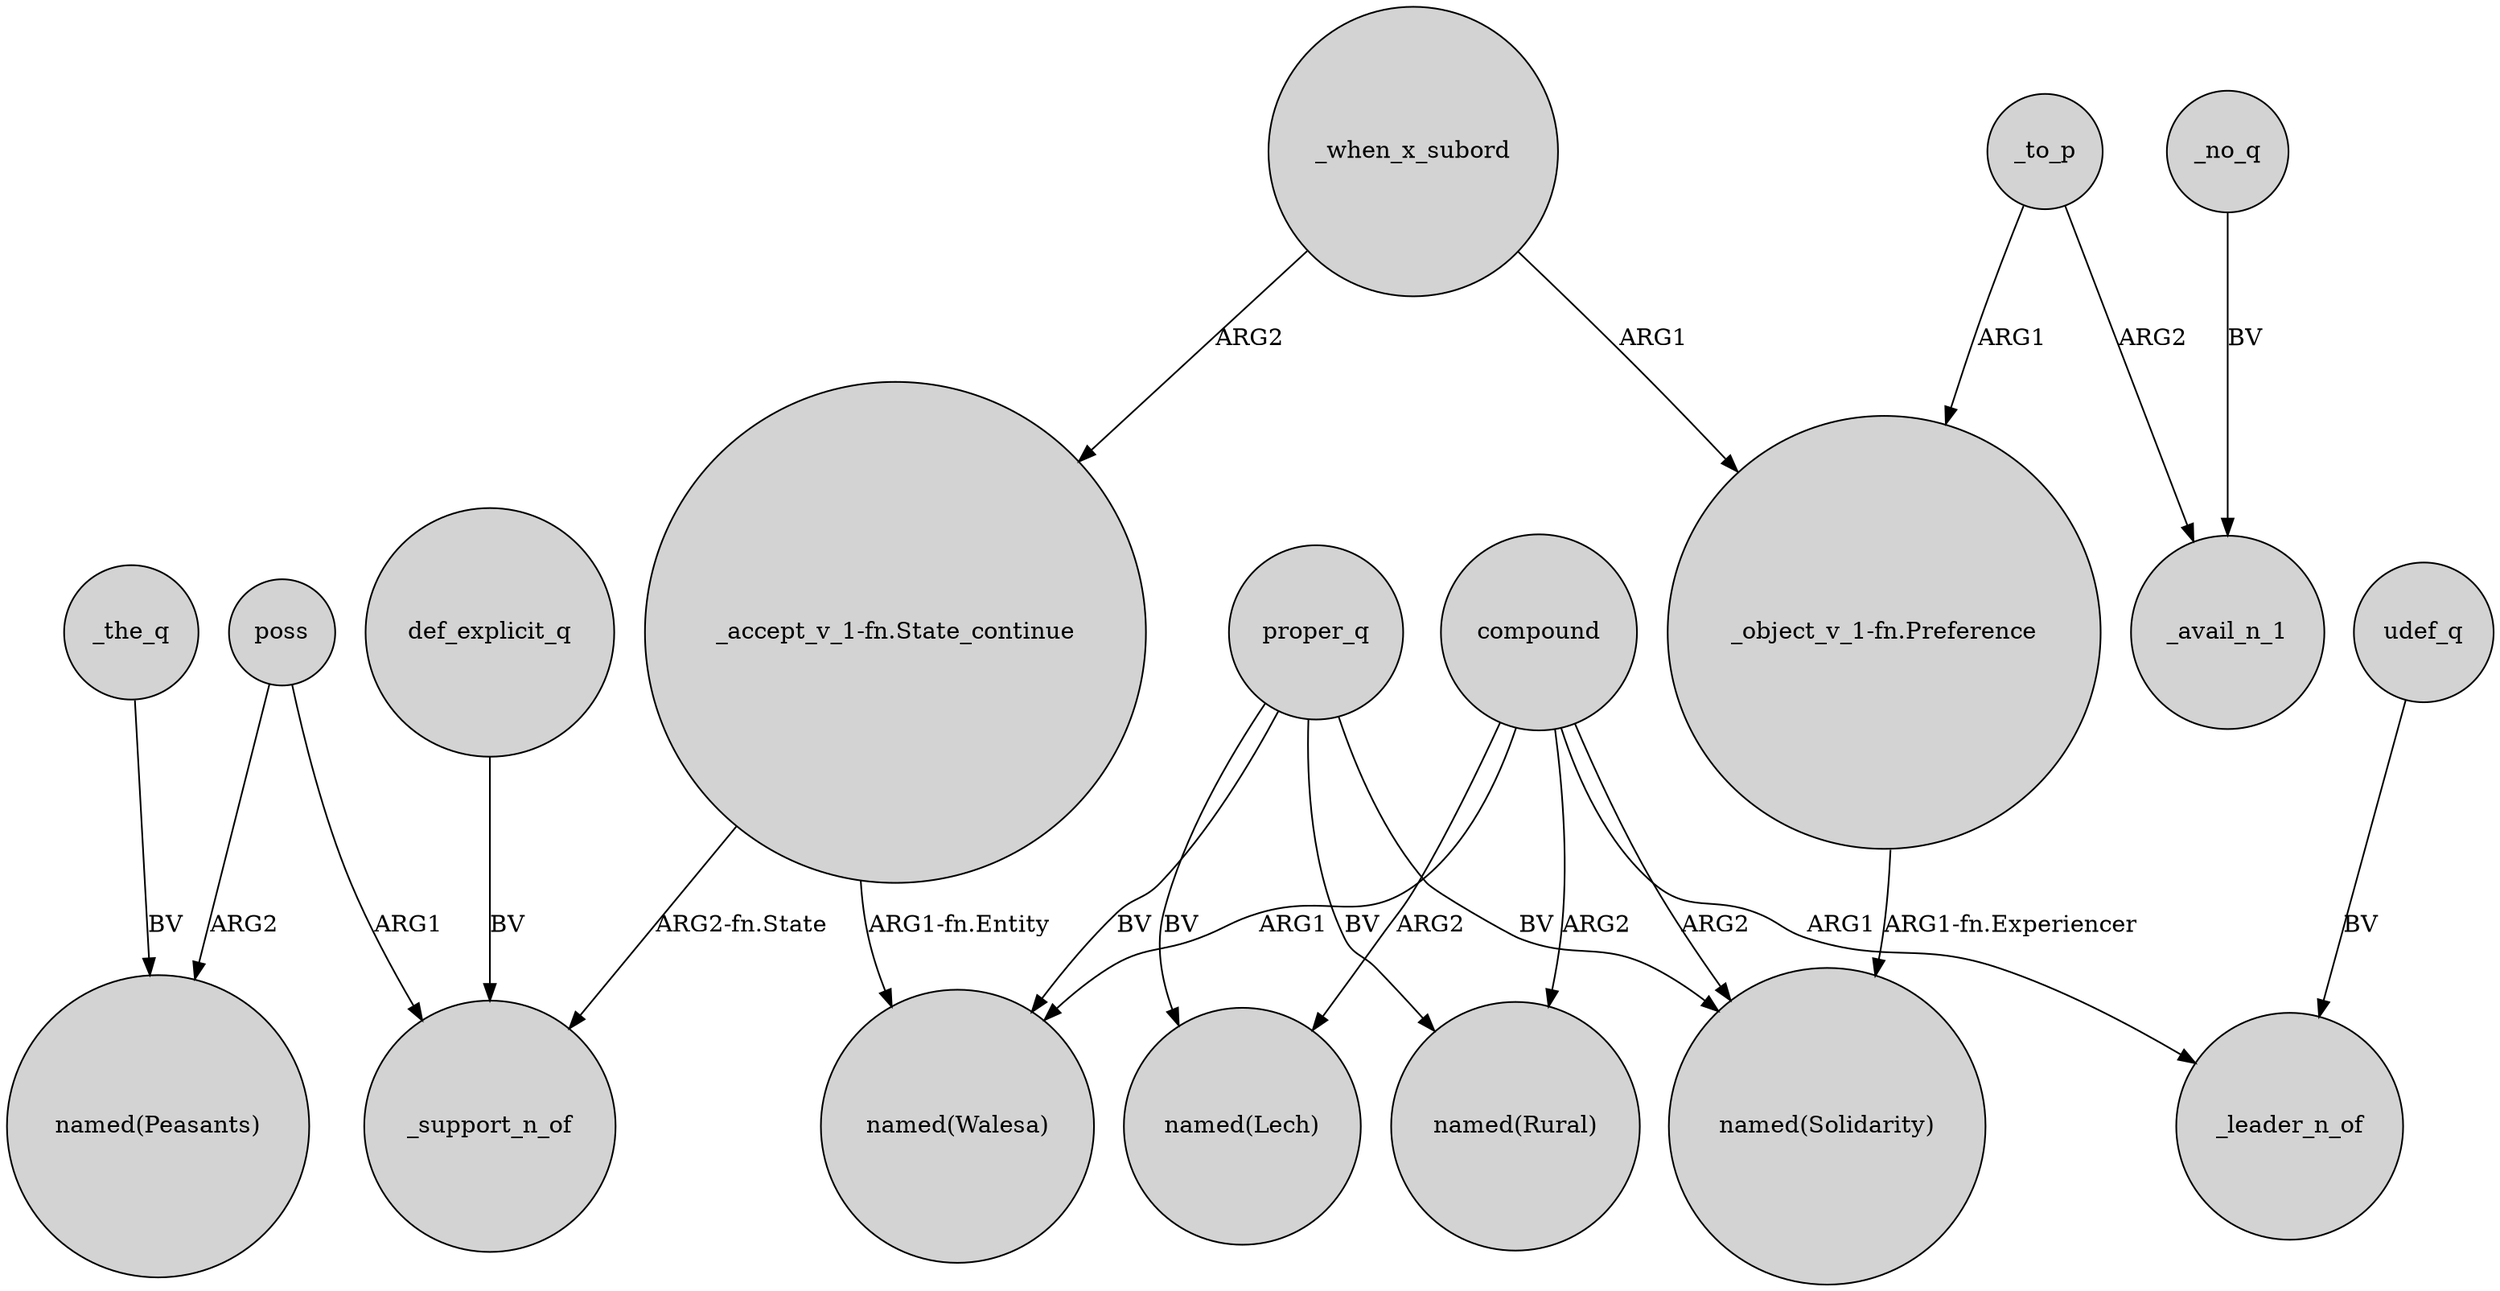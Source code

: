 digraph {
	node [shape=circle style=filled]
	_the_q -> "named(Peasants)" [label=BV]
	"_accept_v_1-fn.State_continue" -> _support_n_of [label="ARG2-fn.State"]
	compound -> "named(Rural)" [label=ARG2]
	def_explicit_q -> _support_n_of [label=BV]
	poss -> _support_n_of [label=ARG1]
	proper_q -> "named(Solidarity)" [label=BV]
	compound -> "named(Lech)" [label=ARG2]
	poss -> "named(Peasants)" [label=ARG2]
	_when_x_subord -> "_object_v_1-fn.Preference" [label=ARG1]
	_when_x_subord -> "_accept_v_1-fn.State_continue" [label=ARG2]
	_to_p -> _avail_n_1 [label=ARG2]
	_no_q -> _avail_n_1 [label=BV]
	"_object_v_1-fn.Preference" -> "named(Solidarity)" [label="ARG1-fn.Experiencer"]
	compound -> "named(Solidarity)" [label=ARG2]
	udef_q -> _leader_n_of [label=BV]
	compound -> _leader_n_of [label=ARG1]
	proper_q -> "named(Walesa)" [label=BV]
	_to_p -> "_object_v_1-fn.Preference" [label=ARG1]
	"_accept_v_1-fn.State_continue" -> "named(Walesa)" [label="ARG1-fn.Entity"]
	compound -> "named(Walesa)" [label=ARG1]
	proper_q -> "named(Rural)" [label=BV]
	proper_q -> "named(Lech)" [label=BV]
}
